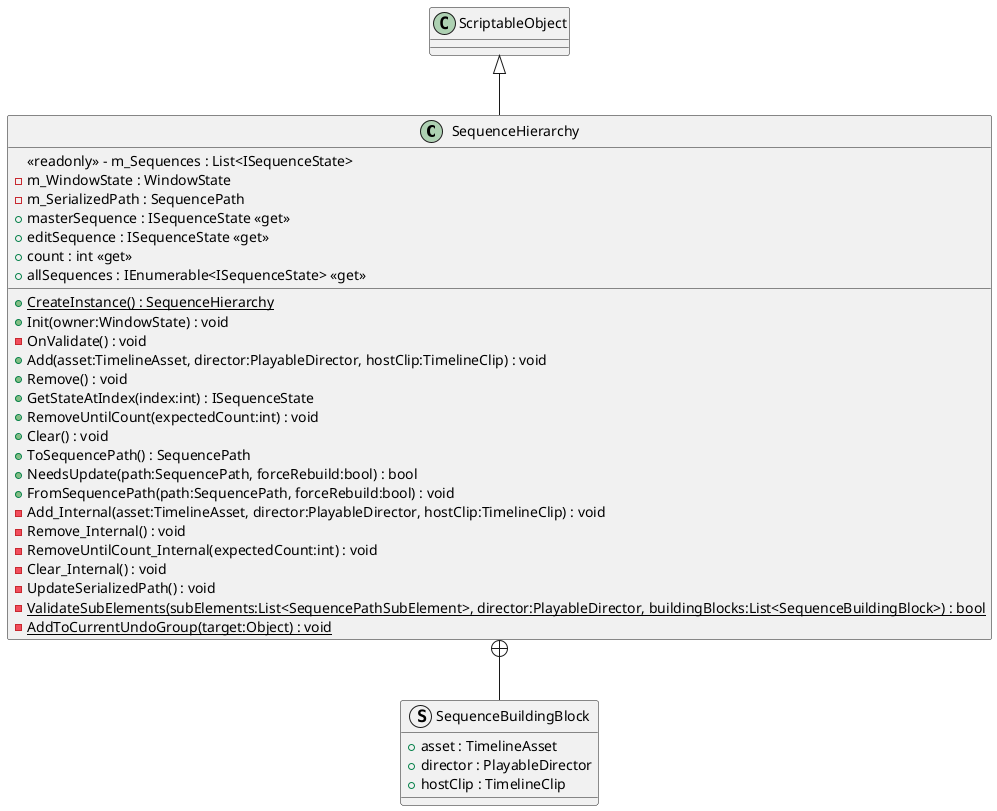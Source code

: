 @startuml
class SequenceHierarchy {
    <<readonly>> - m_Sequences : List<ISequenceState>
    - m_WindowState : WindowState
    - m_SerializedPath : SequencePath
    + masterSequence : ISequenceState <<get>>
    + editSequence : ISequenceState <<get>>
    + count : int <<get>>
    + allSequences : IEnumerable<ISequenceState> <<get>>
    + {static} CreateInstance() : SequenceHierarchy
    + Init(owner:WindowState) : void
    - OnValidate() : void
    + Add(asset:TimelineAsset, director:PlayableDirector, hostClip:TimelineClip) : void
    + Remove() : void
    + GetStateAtIndex(index:int) : ISequenceState
    + RemoveUntilCount(expectedCount:int) : void
    + Clear() : void
    + ToSequencePath() : SequencePath
    + NeedsUpdate(path:SequencePath, forceRebuild:bool) : bool
    + FromSequencePath(path:SequencePath, forceRebuild:bool) : void
    - Add_Internal(asset:TimelineAsset, director:PlayableDirector, hostClip:TimelineClip) : void
    - Remove_Internal() : void
    - RemoveUntilCount_Internal(expectedCount:int) : void
    - Clear_Internal() : void
    - UpdateSerializedPath() : void
    {static} - ValidateSubElements(subElements:List<SequencePathSubElement>, director:PlayableDirector, buildingBlocks:List<SequenceBuildingBlock>) : bool
    {static} - AddToCurrentUndoGroup(target:Object) : void
}
struct SequenceBuildingBlock {
    + asset : TimelineAsset
    + director : PlayableDirector
    + hostClip : TimelineClip
}
ScriptableObject <|-- SequenceHierarchy
SequenceHierarchy +-- SequenceBuildingBlock
@enduml
